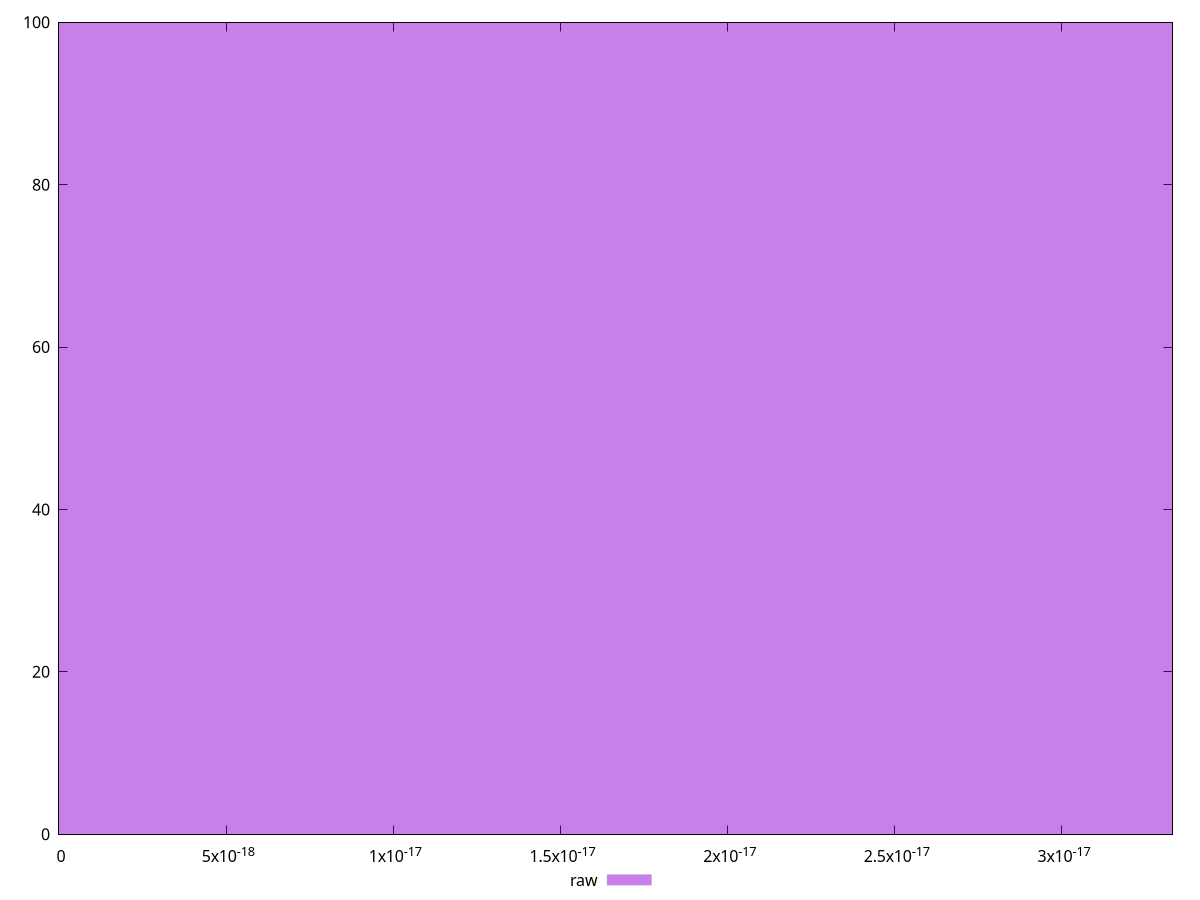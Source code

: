 reset

$raw <<EOF
0 100
EOF

set key outside below
set boxwidth 1e-12
set xrange [0:3.3306690738754695e-17]
set yrange [0:100]
set trange [0:100]
set style fill transparent solid 0.5 noborder
set terminal svg size 640, 490 enhanced background rgb 'white'
set output "report_00018_2021-02-10T15-25-16.877Z/meta/score-difference/samples/pages+cached+noadtech/raw/histogram.svg"

plot $raw title "raw" with boxes

reset
